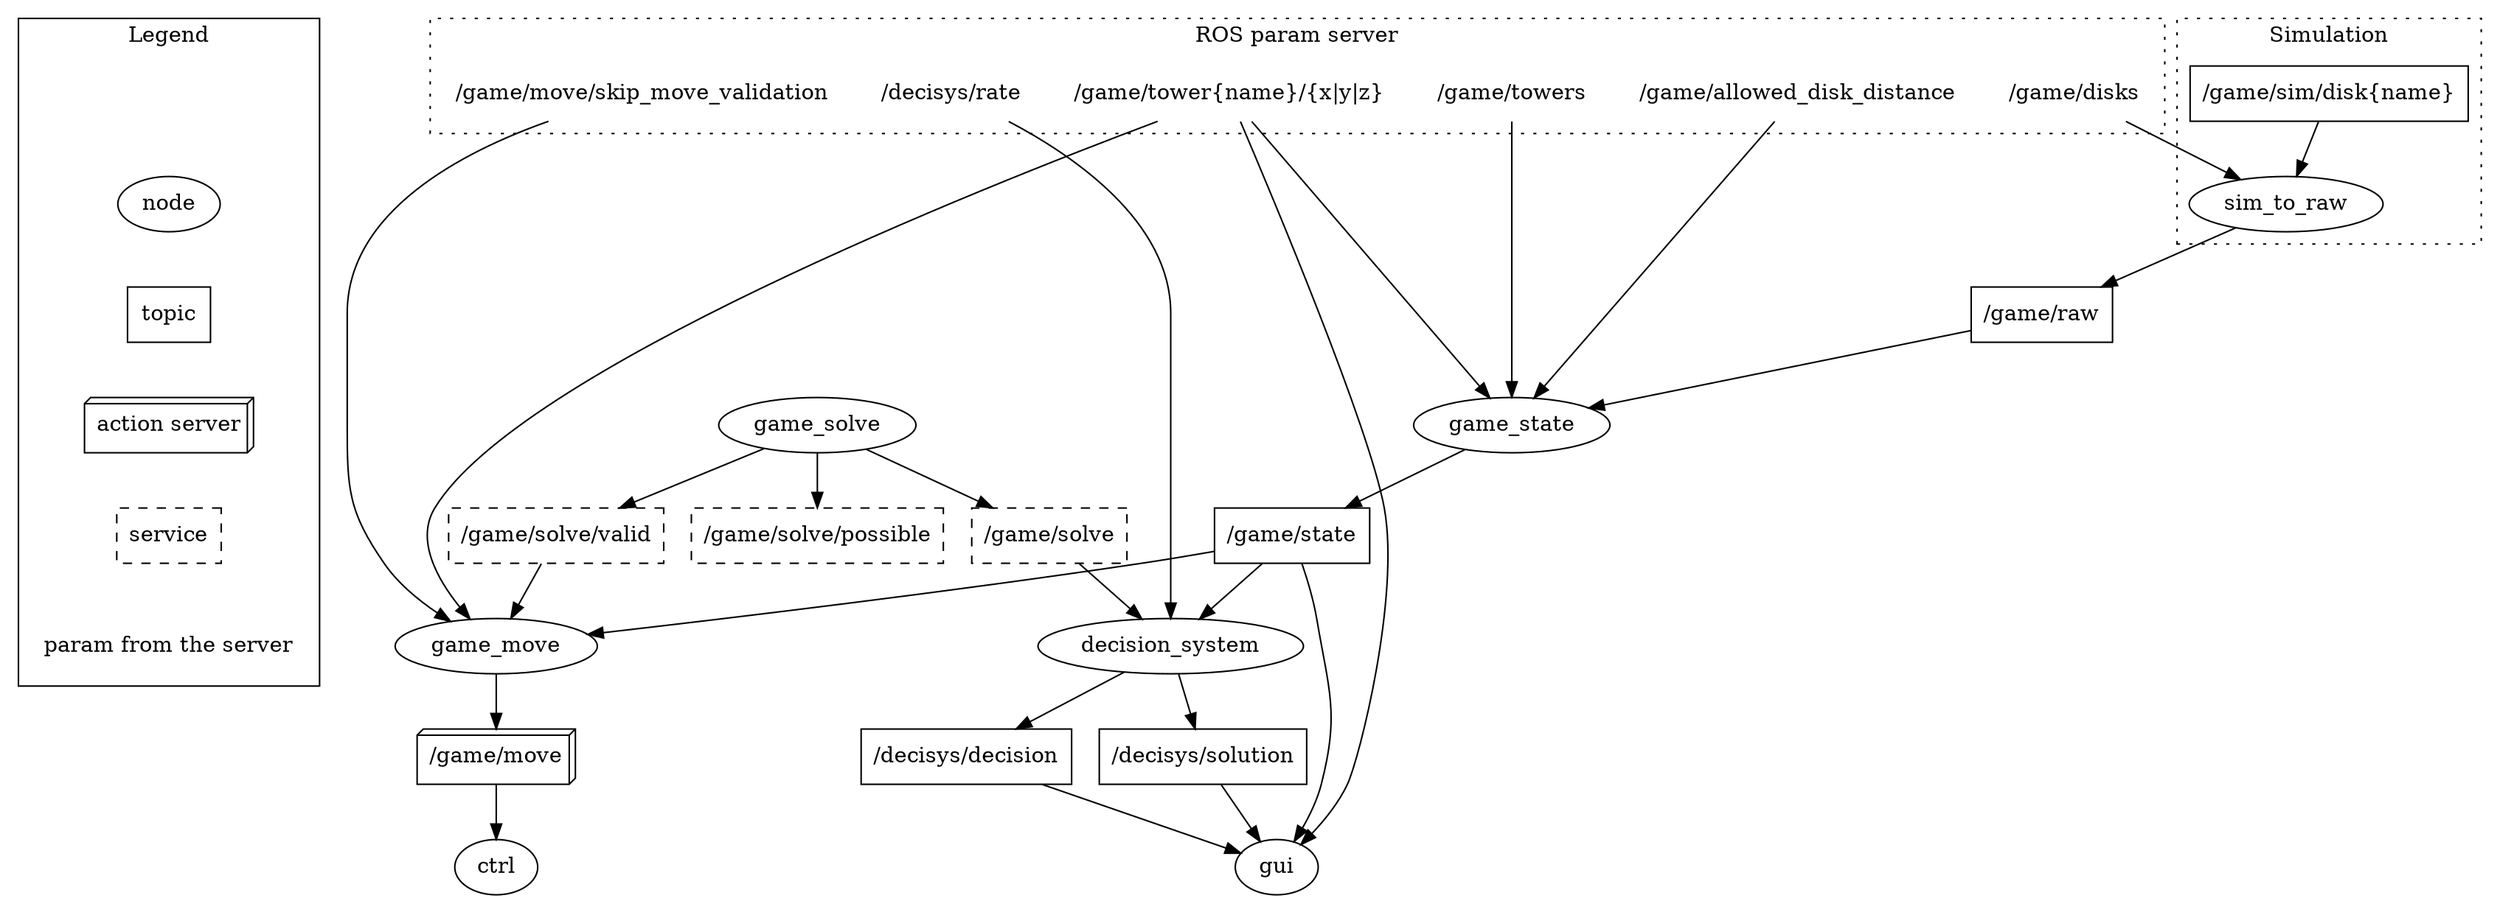 ## === Legend
#  circles: nodes
#  solid boxes: topics
#  box3d: action server
#  dashed boxes: services
#  plaintext: param from the server

digraph G {
  node [shape=ellipse];          "node";                  sim_to_raw;game_state;game_solve;game_move;decision_system;ctrl;gui;
  node [shape=box];              "topic";                 "/game/sim/disk{name}";"/game/raw";"/game/state";"/decisys/decision";"/decisys/solution";
  node [shape=box3d];            "action server";        "/game/move";
  node [shape=box style=dashed]; "service";               "/game/solve";"/game/solve/valid";"/game/solve/possible";
  node [shape=plaintext];        "param from the server"; "/decisys/rate";"/game/move/skip_move_validation";"/game/allowed_disk_distance";"/game/towers";"/game/disks";"/game/tower{name}/{x|y|z}";

  subgraph cluster_param {
    label="ROS param server";
    graph[style=dotted];

    "/decisys/rate";
    "/game/move/skip_move_validation";
    "/game/allowed_disk_distance";
    "/game/towers";
    "/game/disks";
    "/game/tower{name}/{x|y|z}";
  };

  subgraph cluster_sim {
    label="Simulation";
    graph[style=dotted];

    sim_to_raw;
    "/game/sim/disk{name}";
  };

  subgraph cluster_legend {
    label="Legend";

    "" -> "node" -> "topic" -> "action server" -> "service" -> "param from the server" [style=invis];
  };

## ---

  sim_to_raw -> "/game/raw";

  game_state -> "/game/state";

  game_solve -> "/game/solve";
  game_solve -> "/game/solve/valid";
  game_solve -> "/game/solve/possible";

  game_move -> "/game/move";

  decision_system -> "/decisys/decision";
  decision_system -> "/decisys/solution";

## ---

  "/game/disks" -> sim_to_raw;
  "/game/sim/disk{name}" -> sim_to_raw;

  "/game/allowed_disk_distance" -> game_state;
  "/game/towers" -> game_state;
  "/game/tower{name}/{x|y|z}" -> game_state;
  "/game/raw" -> game_state;

  "/game/move/skip_move_validation" -> game_move;
  "/game/tower{name}/{x|y|z}" -> game_move;
  "/game/state" -> game_move;
  "/game/solve/valid" -> game_move;

  "/decisys/rate" -> decision_system;
  "/game/state" -> decision_system;
  "/game/solve" -> decision_system;

  "/game/move" -> ctrl;

  "/game/tower{name}/{x|y|z}" -> gui;
  "/game/state" -> gui;
  "/decisys/decision" -> gui;
  "/decisys/solution" -> gui;
}
